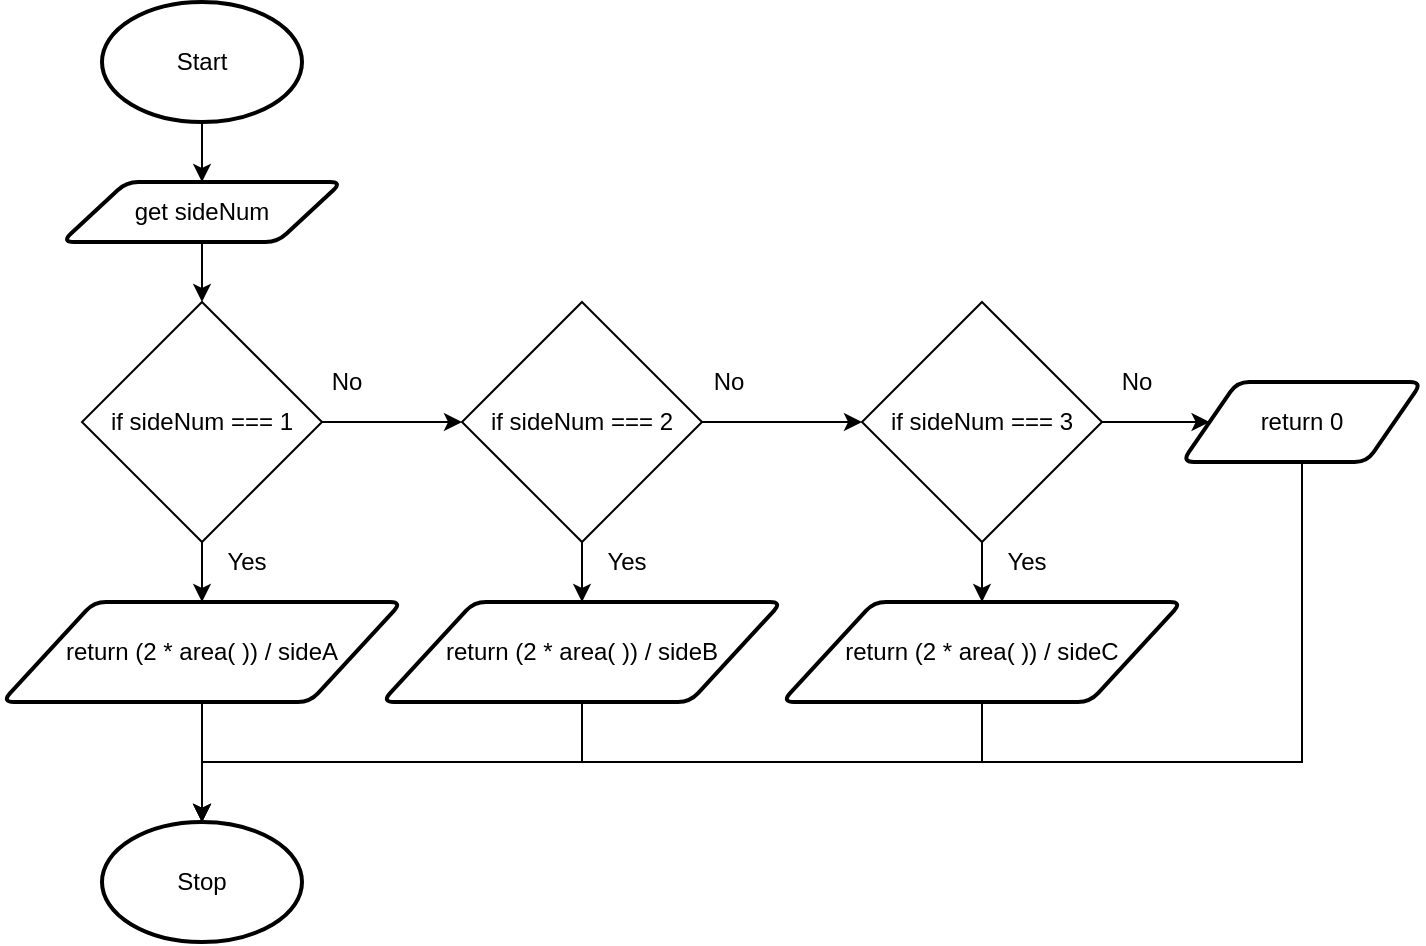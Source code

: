 <mxfile>
    <diagram id="q7JZCSy0gCoaakLFXjkL" name="Page-1">
        <mxGraphModel dx="1074" dy="717" grid="1" gridSize="10" guides="1" tooltips="1" connect="1" arrows="1" fold="1" page="1" pageScale="1" pageWidth="827" pageHeight="1169" math="0" shadow="0">
            <root>
                <mxCell id="0"/>
                <mxCell id="1" parent="0"/>
                <mxCell id="51" style="edgeStyle=none;html=1;exitX=0.5;exitY=1;exitDx=0;exitDy=0;exitPerimeter=0;entryX=0.5;entryY=0;entryDx=0;entryDy=0;" parent="1" source="19" target="21" edge="1">
                    <mxGeometry relative="1" as="geometry"/>
                </mxCell>
                <mxCell id="19" value="Start" style="strokeWidth=2;html=1;shape=mxgraph.flowchart.start_1;whiteSpace=wrap;" parent="1" vertex="1">
                    <mxGeometry x="100" y="180" width="100" height="60" as="geometry"/>
                </mxCell>
                <mxCell id="65" style="edgeStyle=none;html=1;exitX=0.5;exitY=1;exitDx=0;exitDy=0;entryX=0.5;entryY=0;entryDx=0;entryDy=0;" parent="1" source="21" target="54" edge="1">
                    <mxGeometry relative="1" as="geometry">
                        <mxPoint x="150" y="180" as="targetPoint"/>
                    </mxGeometry>
                </mxCell>
                <mxCell id="21" value="get sideNum" style="shape=parallelogram;html=1;strokeWidth=2;perimeter=parallelogramPerimeter;whiteSpace=wrap;rounded=1;arcSize=12;size=0.23;" parent="1" vertex="1">
                    <mxGeometry x="80" y="270" width="140" height="30" as="geometry"/>
                </mxCell>
                <mxCell id="22" value="Stop" style="strokeWidth=2;html=1;shape=mxgraph.flowchart.start_1;whiteSpace=wrap;" parent="1" vertex="1">
                    <mxGeometry x="100" y="590" width="100" height="60" as="geometry"/>
                </mxCell>
                <mxCell id="75" style="edgeStyle=none;html=1;exitX=1;exitY=0.5;exitDx=0;exitDy=0;entryX=0;entryY=0.5;entryDx=0;entryDy=0;" parent="1" source="54" target="73" edge="1">
                    <mxGeometry relative="1" as="geometry"/>
                </mxCell>
                <mxCell id="80" style="edgeStyle=none;html=1;exitX=0.5;exitY=1;exitDx=0;exitDy=0;entryX=0.5;entryY=0;entryDx=0;entryDy=0;" parent="1" source="54" target="79" edge="1">
                    <mxGeometry relative="1" as="geometry"/>
                </mxCell>
                <mxCell id="54" value="if sideNum === 1" style="rhombus;whiteSpace=wrap;html=1;" parent="1" vertex="1">
                    <mxGeometry x="90" y="330" width="120" height="120" as="geometry"/>
                </mxCell>
                <mxCell id="56" value="Yes" style="text;html=1;strokeColor=none;fillColor=none;align=center;verticalAlign=middle;whiteSpace=wrap;rounded=0;" parent="1" vertex="1">
                    <mxGeometry x="160" y="450" width="25" height="20" as="geometry"/>
                </mxCell>
                <mxCell id="57" value="No" style="text;html=1;strokeColor=none;fillColor=none;align=center;verticalAlign=middle;whiteSpace=wrap;rounded=0;" parent="1" vertex="1">
                    <mxGeometry x="210" y="360" width="25" height="20" as="geometry"/>
                </mxCell>
                <mxCell id="76" style="edgeStyle=none;html=1;exitX=1;exitY=0.5;exitDx=0;exitDy=0;entryX=0;entryY=0.5;entryDx=0;entryDy=0;" parent="1" source="73" target="74" edge="1">
                    <mxGeometry relative="1" as="geometry"/>
                </mxCell>
                <mxCell id="82" style="edgeStyle=none;html=1;exitX=0.5;exitY=1;exitDx=0;exitDy=0;entryX=0.5;entryY=0;entryDx=0;entryDy=0;" parent="1" source="73" target="81" edge="1">
                    <mxGeometry relative="1" as="geometry"/>
                </mxCell>
                <mxCell id="73" value="if sideNum === 2" style="rhombus;whiteSpace=wrap;html=1;" parent="1" vertex="1">
                    <mxGeometry x="280" y="330" width="120" height="120" as="geometry"/>
                </mxCell>
                <mxCell id="84" style="edgeStyle=none;html=1;exitX=0.5;exitY=1;exitDx=0;exitDy=0;entryX=0.5;entryY=0;entryDx=0;entryDy=0;" parent="1" source="74" target="83" edge="1">
                    <mxGeometry relative="1" as="geometry"/>
                </mxCell>
                <mxCell id="88" style="edgeStyle=none;html=1;exitX=1;exitY=0.5;exitDx=0;exitDy=0;entryX=0;entryY=0.5;entryDx=0;entryDy=0;" parent="1" source="74" target="87" edge="1">
                    <mxGeometry relative="1" as="geometry"/>
                </mxCell>
                <mxCell id="74" value="if sideNum === 3" style="rhombus;whiteSpace=wrap;html=1;" parent="1" vertex="1">
                    <mxGeometry x="480" y="330" width="120" height="120" as="geometry"/>
                </mxCell>
                <mxCell id="77" value="No" style="text;html=1;strokeColor=none;fillColor=none;align=center;verticalAlign=middle;whiteSpace=wrap;rounded=0;" parent="1" vertex="1">
                    <mxGeometry x="401" y="360" width="25" height="20" as="geometry"/>
                </mxCell>
                <mxCell id="78" value="No" style="text;html=1;strokeColor=none;fillColor=none;align=center;verticalAlign=middle;whiteSpace=wrap;rounded=0;" parent="1" vertex="1">
                    <mxGeometry x="605" y="360" width="25" height="20" as="geometry"/>
                </mxCell>
                <mxCell id="89" style="edgeStyle=none;html=1;exitX=0.5;exitY=1;exitDx=0;exitDy=0;entryX=0.5;entryY=0;entryDx=0;entryDy=0;entryPerimeter=0;" parent="1" source="79" target="22" edge="1">
                    <mxGeometry relative="1" as="geometry"/>
                </mxCell>
                <mxCell id="79" value="return (2 * area( )) / sideA" style="shape=parallelogram;html=1;strokeWidth=2;perimeter=parallelogramPerimeter;whiteSpace=wrap;rounded=1;arcSize=12;size=0.23;" parent="1" vertex="1">
                    <mxGeometry x="50" y="480" width="200" height="50" as="geometry"/>
                </mxCell>
                <mxCell id="90" style="edgeStyle=none;html=1;exitX=0.5;exitY=1;exitDx=0;exitDy=0;entryX=0.5;entryY=0;entryDx=0;entryDy=0;entryPerimeter=0;rounded=0;" parent="1" source="81" target="22" edge="1">
                    <mxGeometry relative="1" as="geometry">
                        <Array as="points">
                            <mxPoint x="340" y="560"/>
                            <mxPoint x="150" y="560"/>
                        </Array>
                    </mxGeometry>
                </mxCell>
                <mxCell id="81" value="return (2 * area( )) / sideB" style="shape=parallelogram;html=1;strokeWidth=2;perimeter=parallelogramPerimeter;whiteSpace=wrap;rounded=1;arcSize=12;size=0.23;" parent="1" vertex="1">
                    <mxGeometry x="240" y="480" width="200" height="50" as="geometry"/>
                </mxCell>
                <mxCell id="91" style="edgeStyle=none;rounded=0;html=1;exitX=0.5;exitY=1;exitDx=0;exitDy=0;entryX=0.5;entryY=0;entryDx=0;entryDy=0;entryPerimeter=0;" parent="1" source="83" target="22" edge="1">
                    <mxGeometry relative="1" as="geometry">
                        <Array as="points">
                            <mxPoint x="540" y="560"/>
                            <mxPoint x="150" y="560"/>
                        </Array>
                    </mxGeometry>
                </mxCell>
                <mxCell id="83" value="return (2 * area( )) / sideC" style="shape=parallelogram;html=1;strokeWidth=2;perimeter=parallelogramPerimeter;whiteSpace=wrap;rounded=1;arcSize=12;size=0.23;" parent="1" vertex="1">
                    <mxGeometry x="440" y="480" width="200" height="50" as="geometry"/>
                </mxCell>
                <mxCell id="85" value="Yes" style="text;html=1;strokeColor=none;fillColor=none;align=center;verticalAlign=middle;whiteSpace=wrap;rounded=0;" parent="1" vertex="1">
                    <mxGeometry x="350" y="450" width="25" height="20" as="geometry"/>
                </mxCell>
                <mxCell id="86" value="Yes" style="text;html=1;strokeColor=none;fillColor=none;align=center;verticalAlign=middle;whiteSpace=wrap;rounded=0;" parent="1" vertex="1">
                    <mxGeometry x="550" y="450" width="25" height="20" as="geometry"/>
                </mxCell>
                <mxCell id="92" style="edgeStyle=none;rounded=0;html=1;exitX=0.5;exitY=1;exitDx=0;exitDy=0;entryX=0.5;entryY=0;entryDx=0;entryDy=0;entryPerimeter=0;" parent="1" source="87" target="22" edge="1">
                    <mxGeometry relative="1" as="geometry">
                        <Array as="points">
                            <mxPoint x="700" y="560"/>
                            <mxPoint x="150" y="560"/>
                        </Array>
                    </mxGeometry>
                </mxCell>
                <mxCell id="87" value="return 0" style="shape=parallelogram;html=1;strokeWidth=2;perimeter=parallelogramPerimeter;whiteSpace=wrap;rounded=1;arcSize=12;size=0.23;" parent="1" vertex="1">
                    <mxGeometry x="640" y="370" width="120" height="40" as="geometry"/>
                </mxCell>
            </root>
        </mxGraphModel>
    </diagram>
</mxfile>
